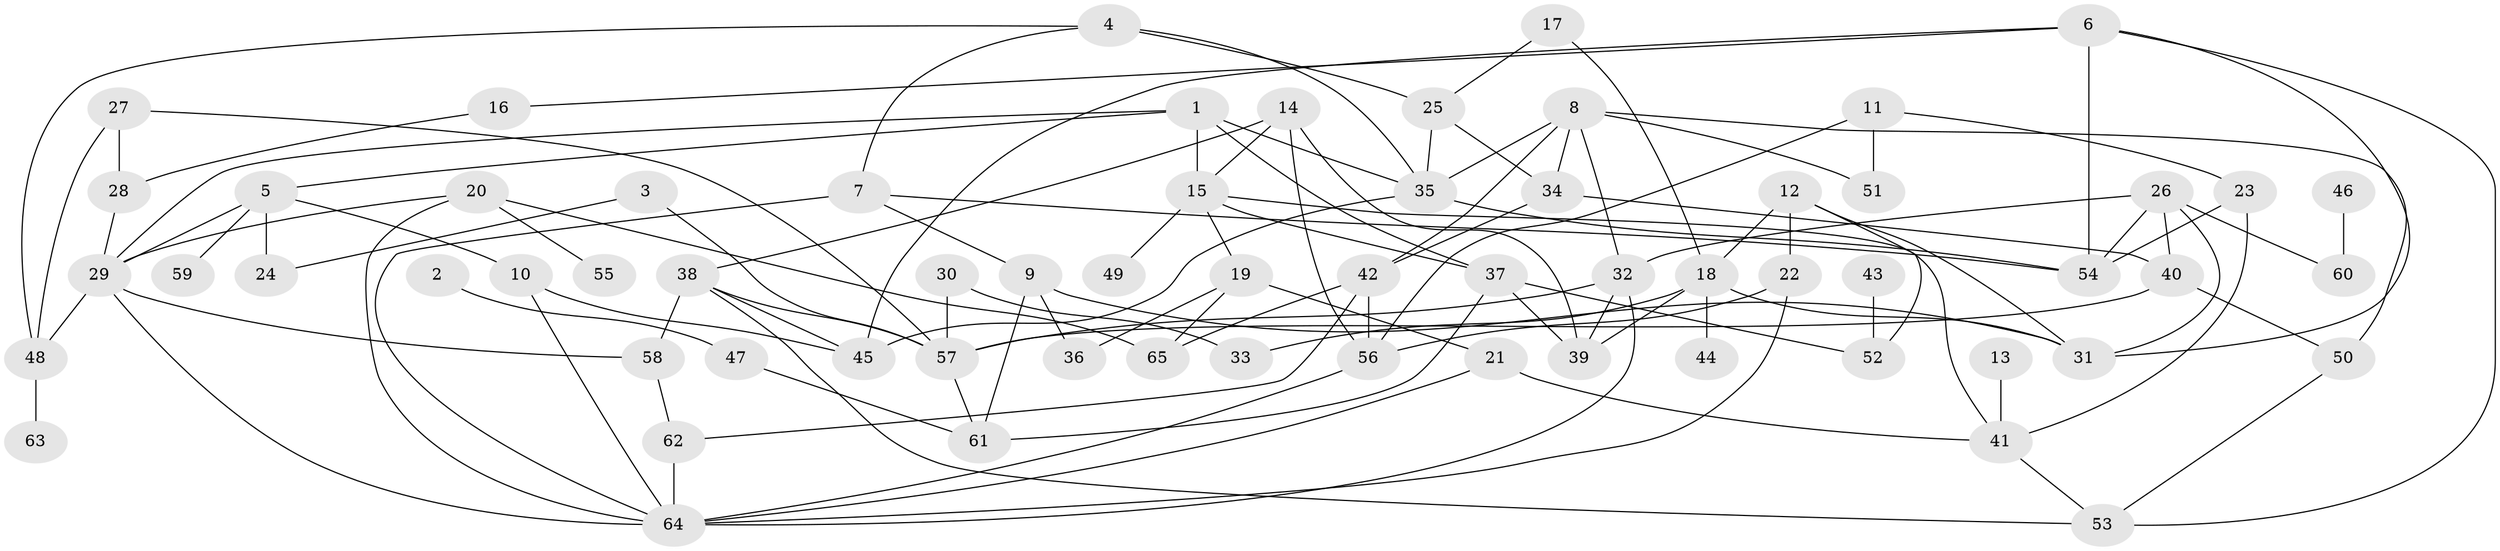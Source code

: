 // Generated by graph-tools (version 1.1) at 2025/49/03/09/25 03:49:07]
// undirected, 65 vertices, 116 edges
graph export_dot {
graph [start="1"]
  node [color=gray90,style=filled];
  1;
  2;
  3;
  4;
  5;
  6;
  7;
  8;
  9;
  10;
  11;
  12;
  13;
  14;
  15;
  16;
  17;
  18;
  19;
  20;
  21;
  22;
  23;
  24;
  25;
  26;
  27;
  28;
  29;
  30;
  31;
  32;
  33;
  34;
  35;
  36;
  37;
  38;
  39;
  40;
  41;
  42;
  43;
  44;
  45;
  46;
  47;
  48;
  49;
  50;
  51;
  52;
  53;
  54;
  55;
  56;
  57;
  58;
  59;
  60;
  61;
  62;
  63;
  64;
  65;
  1 -- 5;
  1 -- 15;
  1 -- 29;
  1 -- 35;
  1 -- 37;
  2 -- 47;
  3 -- 24;
  3 -- 57;
  4 -- 7;
  4 -- 25;
  4 -- 35;
  4 -- 48;
  5 -- 10;
  5 -- 24;
  5 -- 29;
  5 -- 59;
  6 -- 16;
  6 -- 31;
  6 -- 45;
  6 -- 53;
  6 -- 54;
  7 -- 9;
  7 -- 54;
  7 -- 64;
  8 -- 32;
  8 -- 34;
  8 -- 35;
  8 -- 42;
  8 -- 50;
  8 -- 51;
  9 -- 31;
  9 -- 36;
  9 -- 61;
  10 -- 45;
  10 -- 64;
  11 -- 23;
  11 -- 51;
  11 -- 56;
  12 -- 18;
  12 -- 22;
  12 -- 31;
  12 -- 52;
  13 -- 41;
  14 -- 15;
  14 -- 38;
  14 -- 39;
  14 -- 56;
  15 -- 19;
  15 -- 37;
  15 -- 41;
  15 -- 49;
  16 -- 28;
  17 -- 18;
  17 -- 25;
  18 -- 31;
  18 -- 33;
  18 -- 39;
  18 -- 44;
  19 -- 21;
  19 -- 36;
  19 -- 65;
  20 -- 29;
  20 -- 55;
  20 -- 64;
  20 -- 65;
  21 -- 41;
  21 -- 64;
  22 -- 56;
  22 -- 64;
  23 -- 41;
  23 -- 54;
  25 -- 34;
  25 -- 35;
  26 -- 31;
  26 -- 32;
  26 -- 40;
  26 -- 54;
  26 -- 60;
  27 -- 28;
  27 -- 48;
  27 -- 57;
  28 -- 29;
  29 -- 48;
  29 -- 58;
  29 -- 64;
  30 -- 33;
  30 -- 57;
  32 -- 39;
  32 -- 57;
  32 -- 64;
  34 -- 40;
  34 -- 42;
  35 -- 45;
  35 -- 54;
  37 -- 39;
  37 -- 52;
  37 -- 61;
  38 -- 45;
  38 -- 53;
  38 -- 57;
  38 -- 58;
  40 -- 50;
  40 -- 57;
  41 -- 53;
  42 -- 56;
  42 -- 62;
  42 -- 65;
  43 -- 52;
  46 -- 60;
  47 -- 61;
  48 -- 63;
  50 -- 53;
  56 -- 64;
  57 -- 61;
  58 -- 62;
  62 -- 64;
}
